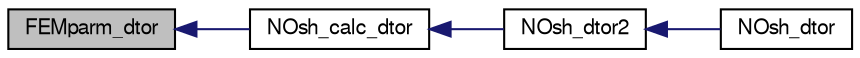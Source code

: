 digraph "FEMparm_dtor"
{
  edge [fontname="FreeSans",fontsize="10",labelfontname="FreeSans",labelfontsize="10"];
  node [fontname="FreeSans",fontsize="10",shape=record];
  rankdir="LR";
  Node1 [label="FEMparm_dtor",height=0.2,width=0.4,color="black", fillcolor="grey75", style="filled" fontcolor="black"];
  Node1 -> Node2 [dir="back",color="midnightblue",fontsize="10",style="solid",fontname="FreeSans"];
  Node2 [label="NOsh_calc_dtor",height=0.2,width=0.4,color="black", fillcolor="white", style="filled",URL="$group___n_osh.html#ga76198afdb06cb18147a40d5f1bbaa51a",tooltip="Object destructor."];
  Node2 -> Node3 [dir="back",color="midnightblue",fontsize="10",style="solid",fontname="FreeSans"];
  Node3 [label="NOsh_dtor2",height=0.2,width=0.4,color="black", fillcolor="white", style="filled",URL="$group___n_osh.html#ga2a9555284e2ffc858eac526ee7596503",tooltip="FORTRAN stub for object destructor."];
  Node3 -> Node4 [dir="back",color="midnightblue",fontsize="10",style="solid",fontname="FreeSans"];
  Node4 [label="NOsh_dtor",height=0.2,width=0.4,color="black", fillcolor="white", style="filled",URL="$group___n_osh.html#ga12a3a81c4f0f00ab0b6efe913f4d31df",tooltip="Object destructor."];
}
